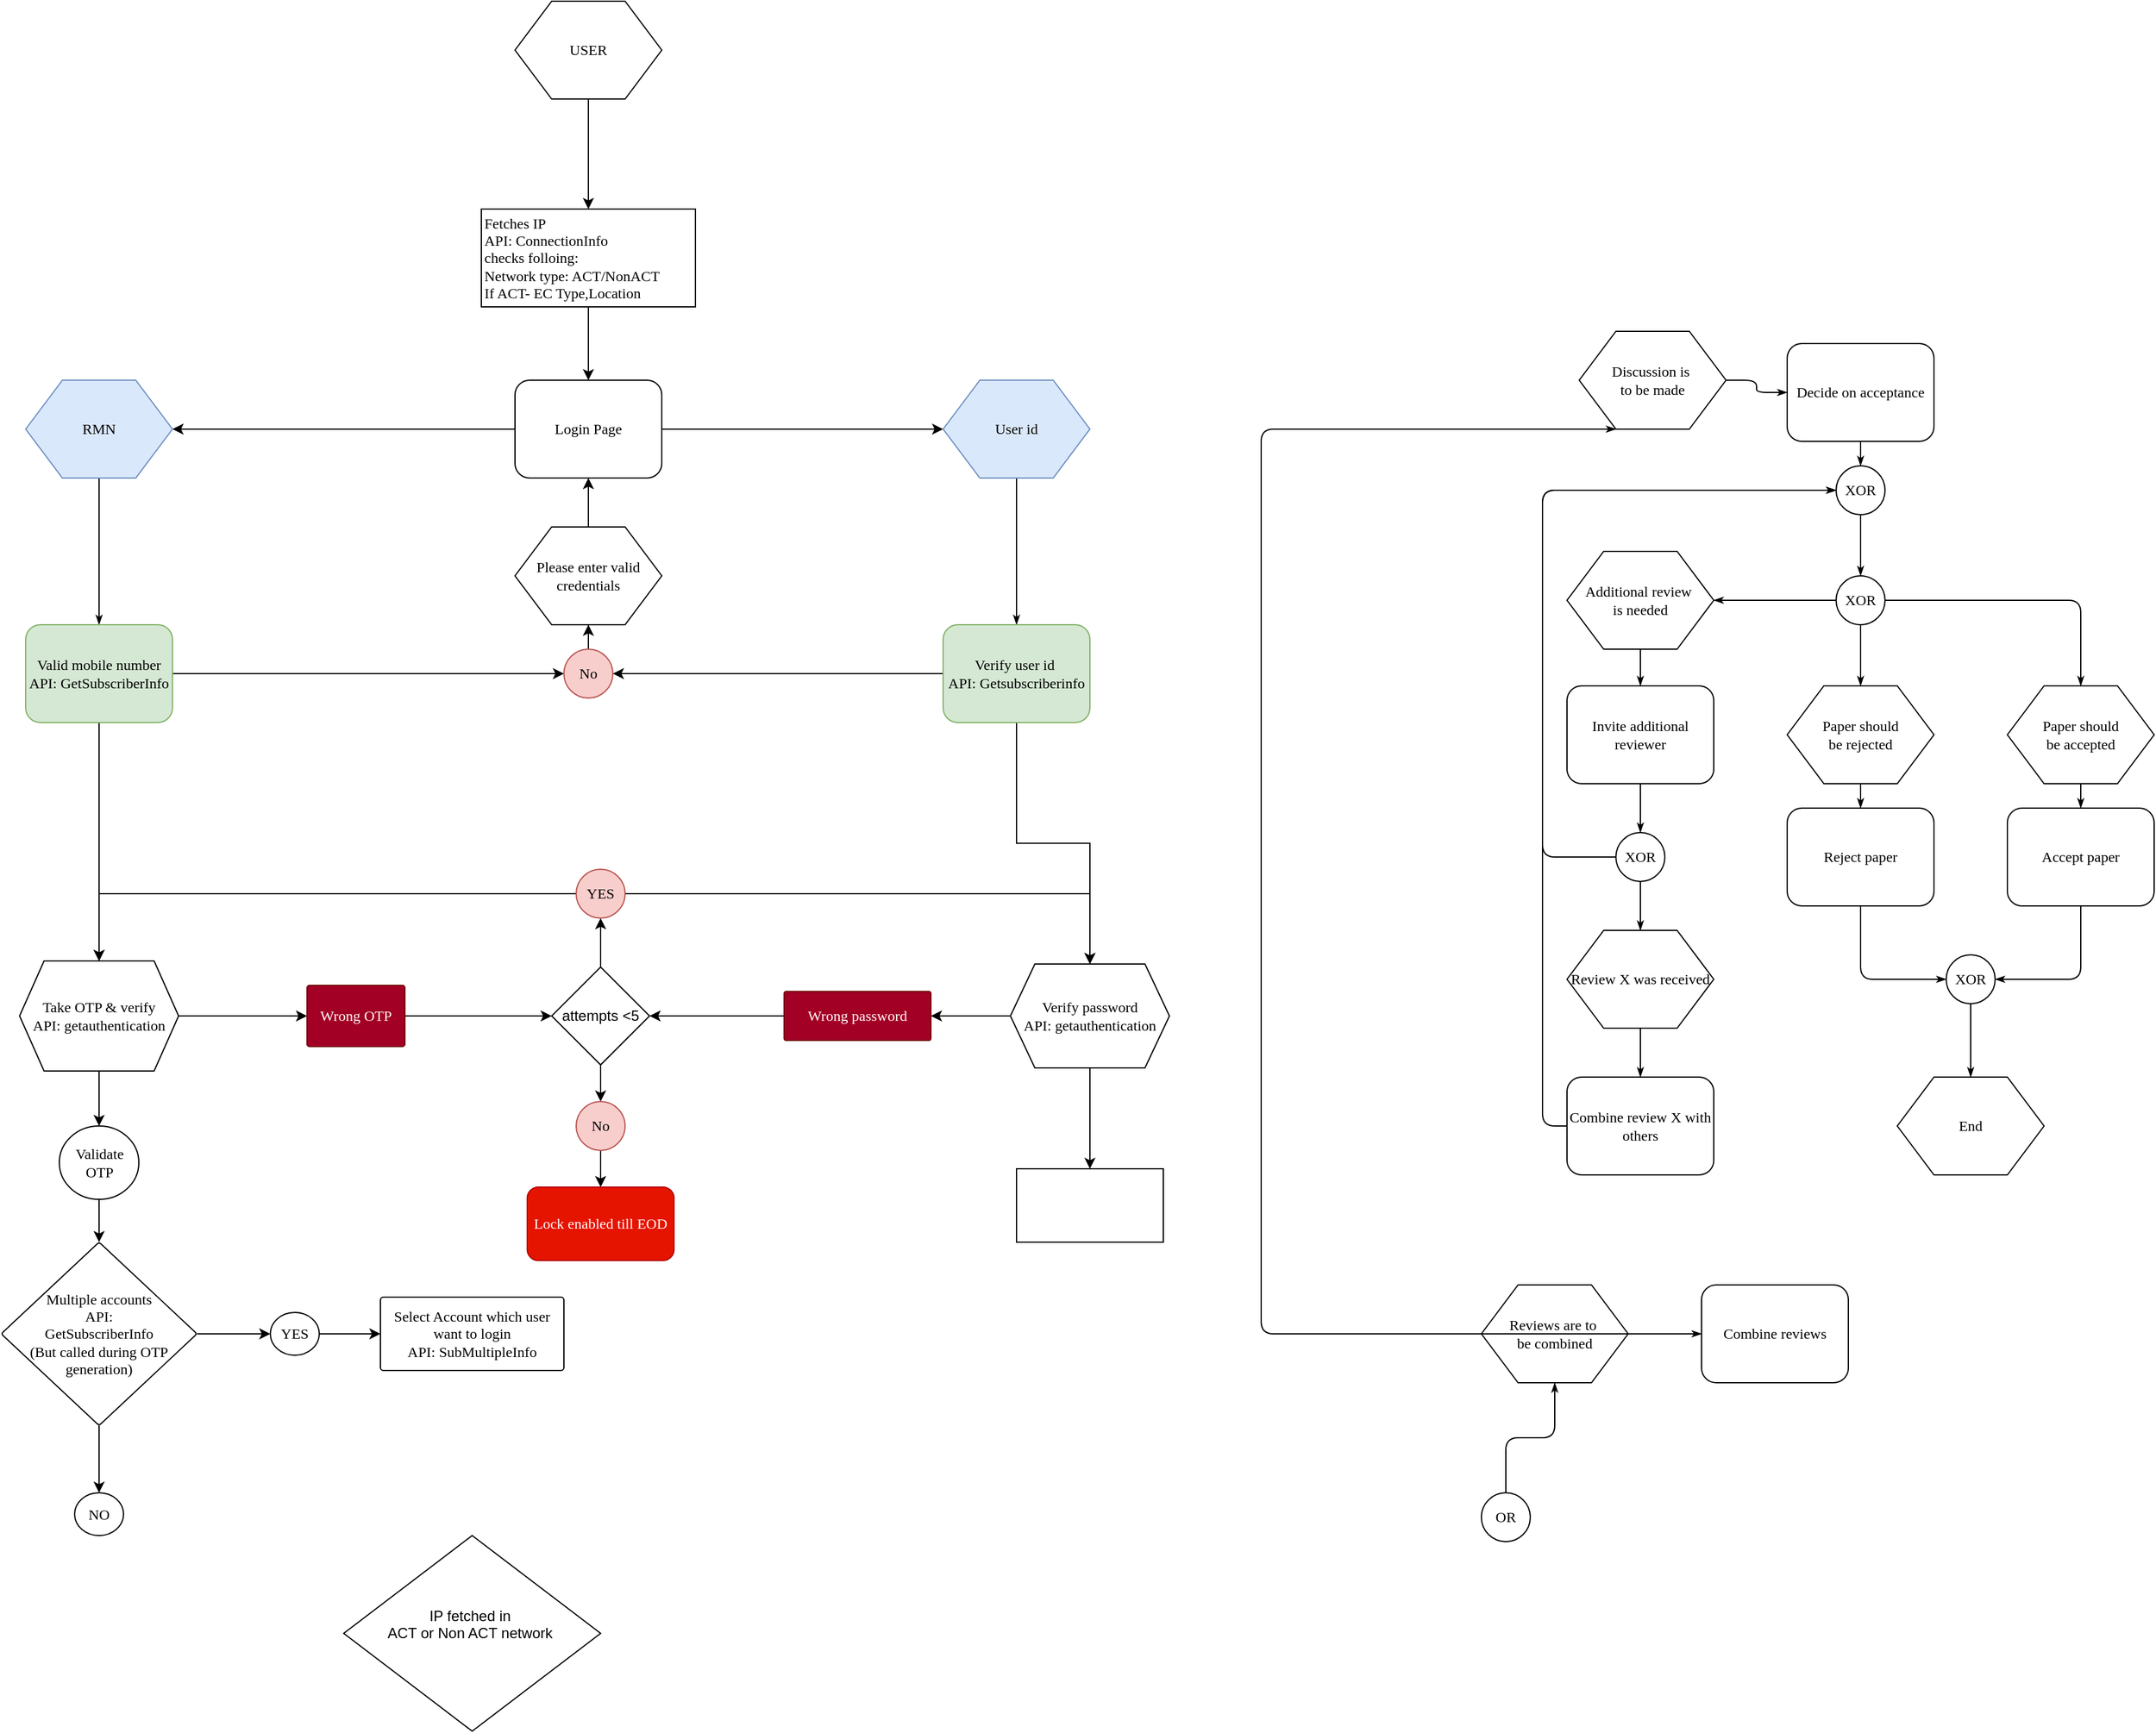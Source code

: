 <mxfile version="24.6.4" type="github">
  <diagram name="Page-1" id="8ce9d11a-91a2-4d17-14d8-a56ed91bf033">
    <mxGraphModel dx="1980" dy="1350" grid="1" gridSize="10" guides="1" tooltips="1" connect="1" arrows="1" fold="1" page="1" pageScale="1" pageWidth="1100" pageHeight="850" background="none" math="0" shadow="0">
      <root>
        <mxCell id="0" />
        <mxCell id="1" parent="0" />
        <mxCell id="Sn8Yhas9u_WasGgBsoDQ-31" value="" style="edgeStyle=orthogonalEdgeStyle;rounded=0;orthogonalLoop=1;jettySize=auto;html=1;" parent="1" source="17ea667e15c223fc-1" target="Sn8Yhas9u_WasGgBsoDQ-30" edge="1">
          <mxGeometry relative="1" as="geometry" />
        </mxCell>
        <mxCell id="17ea667e15c223fc-1" value="USER" style="shape=hexagon;perimeter=hexagonPerimeter;whiteSpace=wrap;html=1;rounded=0;shadow=0;labelBackgroundColor=none;strokeWidth=1;fontFamily=Verdana;fontSize=12;align=center;" parent="1" vertex="1">
          <mxGeometry x="180" y="-250" width="120" height="80" as="geometry" />
        </mxCell>
        <mxCell id="TGvC0FLWGlHYk3iBVuQh-11" value="" style="edgeStyle=orthogonalEdgeStyle;rounded=0;orthogonalLoop=1;jettySize=auto;html=1;" parent="1" source="17ea667e15c223fc-2" target="17ea667e15c223fc-4" edge="1">
          <mxGeometry relative="1" as="geometry" />
        </mxCell>
        <mxCell id="TGvC0FLWGlHYk3iBVuQh-15" value="" style="edgeStyle=orthogonalEdgeStyle;rounded=0;orthogonalLoop=1;jettySize=auto;html=1;" parent="1" source="17ea667e15c223fc-2" target="17ea667e15c223fc-5" edge="1">
          <mxGeometry relative="1" as="geometry" />
        </mxCell>
        <mxCell id="17ea667e15c223fc-2" value="Login Page" style="rounded=1;whiteSpace=wrap;html=1;shadow=0;labelBackgroundColor=none;strokeWidth=1;fontFamily=Verdana;fontSize=12;align=center;" parent="1" vertex="1">
          <mxGeometry x="180" y="60" width="120" height="80" as="geometry" />
        </mxCell>
        <mxCell id="17ea667e15c223fc-39" style="edgeStyle=orthogonalEdgeStyle;rounded=1;html=1;labelBackgroundColor=none;startArrow=none;startFill=0;startSize=5;endArrow=classicThin;endFill=1;endSize=5;jettySize=auto;orthogonalLoop=1;strokeWidth=1;fontFamily=Verdana;fontSize=8" parent="1" source="17ea667e15c223fc-4" target="17ea667e15c223fc-7" edge="1">
          <mxGeometry relative="1" as="geometry" />
        </mxCell>
        <mxCell id="17ea667e15c223fc-4" value="RMN" style="shape=hexagon;perimeter=hexagonPerimeter;whiteSpace=wrap;html=1;rounded=0;shadow=0;labelBackgroundColor=none;strokeWidth=1;fontFamily=Verdana;fontSize=12;align=center;fillColor=#dae8fc;strokeColor=#6c8ebf;" parent="1" vertex="1">
          <mxGeometry x="-220" y="60" width="120" height="80" as="geometry" />
        </mxCell>
        <mxCell id="17ea667e15c223fc-36" style="edgeStyle=orthogonalEdgeStyle;rounded=1;html=1;labelBackgroundColor=none;startArrow=none;startFill=0;startSize=5;endArrow=classicThin;endFill=1;endSize=5;jettySize=auto;orthogonalLoop=1;strokeWidth=1;fontFamily=Verdana;fontSize=8" parent="1" source="17ea667e15c223fc-5" target="17ea667e15c223fc-8" edge="1">
          <mxGeometry relative="1" as="geometry" />
        </mxCell>
        <mxCell id="17ea667e15c223fc-5" value="User id" style="shape=hexagon;perimeter=hexagonPerimeter;whiteSpace=wrap;html=1;rounded=0;shadow=0;labelBackgroundColor=none;strokeWidth=1;fontFamily=Verdana;fontSize=12;align=center;fillColor=#dae8fc;strokeColor=#6c8ebf;" parent="1" vertex="1">
          <mxGeometry x="530" y="60" width="120" height="80" as="geometry" />
        </mxCell>
        <mxCell id="TGvC0FLWGlHYk3iBVuQh-6" value="" style="edgeStyle=orthogonalEdgeStyle;rounded=0;orthogonalLoop=1;jettySize=auto;html=1;" parent="1" source="17ea667e15c223fc-7" target="TGvC0FLWGlHYk3iBVuQh-5" edge="1">
          <mxGeometry relative="1" as="geometry" />
        </mxCell>
        <mxCell id="Sn8Yhas9u_WasGgBsoDQ-37" value="" style="edgeStyle=orthogonalEdgeStyle;rounded=0;orthogonalLoop=1;jettySize=auto;html=1;" parent="1" source="17ea667e15c223fc-7" target="Sn8Yhas9u_WasGgBsoDQ-36" edge="1">
          <mxGeometry relative="1" as="geometry" />
        </mxCell>
        <mxCell id="17ea667e15c223fc-7" value="Valid mobile number&lt;div&gt;API: GetSubscriberInfo&lt;/div&gt;" style="rounded=1;whiteSpace=wrap;html=1;shadow=0;labelBackgroundColor=none;strokeWidth=1;fontFamily=Verdana;fontSize=12;align=center;fillColor=#d5e8d4;strokeColor=#82b366;" parent="1" vertex="1">
          <mxGeometry x="-220" y="260" width="120" height="80" as="geometry" />
        </mxCell>
        <mxCell id="TGvC0FLWGlHYk3iBVuQh-7" value="" style="edgeStyle=orthogonalEdgeStyle;rounded=0;orthogonalLoop=1;jettySize=auto;html=1;" parent="1" source="17ea667e15c223fc-8" target="TGvC0FLWGlHYk3iBVuQh-5" edge="1">
          <mxGeometry relative="1" as="geometry" />
        </mxCell>
        <mxCell id="Sn8Yhas9u_WasGgBsoDQ-40" value="" style="edgeStyle=orthogonalEdgeStyle;rounded=0;orthogonalLoop=1;jettySize=auto;html=1;" parent="1" source="17ea667e15c223fc-8" target="Sn8Yhas9u_WasGgBsoDQ-39" edge="1">
          <mxGeometry relative="1" as="geometry" />
        </mxCell>
        <mxCell id="17ea667e15c223fc-8" value="Verify user id&amp;nbsp;&lt;div&gt;API: Getsubscriberinfo&lt;/div&gt;" style="rounded=1;whiteSpace=wrap;html=1;shadow=0;labelBackgroundColor=none;strokeWidth=1;fontFamily=Verdana;fontSize=12;align=center;fillColor=#d5e8d4;strokeColor=#82b366;" parent="1" vertex="1">
          <mxGeometry x="530" y="260" width="120" height="80" as="geometry" />
        </mxCell>
        <mxCell id="17ea667e15c223fc-40" style="edgeStyle=orthogonalEdgeStyle;rounded=1;html=1;labelBackgroundColor=none;startArrow=none;startFill=0;startSize=5;endArrow=classicThin;endFill=1;endSize=5;jettySize=auto;orthogonalLoop=1;strokeWidth=1;fontFamily=Verdana;fontSize=8" parent="1" source="17ea667e15c223fc-10" target="17ea667e15c223fc-11" edge="1">
          <mxGeometry relative="1" as="geometry" />
        </mxCell>
        <mxCell id="17ea667e15c223fc-10" value="OR" style="ellipse;whiteSpace=wrap;html=1;rounded=1;shadow=0;labelBackgroundColor=none;strokeWidth=1;fontFamily=Verdana;fontSize=12;align=center;" parent="1" vertex="1">
          <mxGeometry x="970" y="970" width="40" height="40" as="geometry" />
        </mxCell>
        <mxCell id="17ea667e15c223fc-41" style="edgeStyle=orthogonalEdgeStyle;rounded=1;html=1;labelBackgroundColor=none;startArrow=none;startFill=0;startSize=5;endArrow=classicThin;endFill=1;endSize=5;jettySize=auto;orthogonalLoop=1;strokeWidth=1;fontFamily=Verdana;fontSize=8" parent="1" source="17ea667e15c223fc-11" target="17ea667e15c223fc-12" edge="1">
          <mxGeometry relative="1" as="geometry" />
        </mxCell>
        <mxCell id="17ea667e15c223fc-11" value="Reviews are to&amp;nbsp;&lt;div&gt;be combined&lt;/div&gt;" style="shape=hexagon;perimeter=hexagonPerimeter;whiteSpace=wrap;html=1;rounded=0;shadow=0;labelBackgroundColor=none;strokeWidth=1;fontFamily=Verdana;fontSize=12;align=center;" parent="1" vertex="1">
          <mxGeometry x="970" y="800" width="120" height="80" as="geometry" />
        </mxCell>
        <mxCell id="17ea667e15c223fc-42" style="edgeStyle=orthogonalEdgeStyle;rounded=1;html=1;labelBackgroundColor=none;startArrow=none;startFill=0;startSize=5;endArrow=classicThin;endFill=1;endSize=5;jettySize=auto;orthogonalLoop=1;strokeWidth=1;fontFamily=Verdana;fontSize=8" parent="1" source="17ea667e15c223fc-12" target="17ea667e15c223fc-13" edge="1">
          <mxGeometry relative="1" as="geometry">
            <Array as="points">
              <mxPoint x="790" y="100" />
            </Array>
          </mxGeometry>
        </mxCell>
        <mxCell id="17ea667e15c223fc-12" value="Combine reviews" style="rounded=1;whiteSpace=wrap;html=1;shadow=0;labelBackgroundColor=none;strokeWidth=1;fontFamily=Verdana;fontSize=12;align=center;" parent="1" vertex="1">
          <mxGeometry x="1150" y="800" width="120" height="80" as="geometry" />
        </mxCell>
        <mxCell id="17ea667e15c223fc-43" style="edgeStyle=orthogonalEdgeStyle;rounded=1;html=1;labelBackgroundColor=none;startArrow=none;startFill=0;startSize=5;endArrow=classicThin;endFill=1;endSize=5;jettySize=auto;orthogonalLoop=1;strokeWidth=1;fontFamily=Verdana;fontSize=8" parent="1" source="17ea667e15c223fc-13" target="17ea667e15c223fc-14" edge="1">
          <mxGeometry relative="1" as="geometry" />
        </mxCell>
        <mxCell id="17ea667e15c223fc-13" value="Discussion is&amp;nbsp;&lt;div&gt;to be made&lt;/div&gt;" style="shape=hexagon;perimeter=hexagonPerimeter;whiteSpace=wrap;html=1;rounded=0;shadow=0;labelBackgroundColor=none;strokeWidth=1;fontFamily=Verdana;fontSize=12;align=center;" parent="1" vertex="1">
          <mxGeometry x="1050" y="20" width="120" height="80" as="geometry" />
        </mxCell>
        <mxCell id="17ea667e15c223fc-44" style="edgeStyle=orthogonalEdgeStyle;rounded=1;html=1;labelBackgroundColor=none;startArrow=none;startFill=0;startSize=5;endArrow=classicThin;endFill=1;endSize=5;jettySize=auto;orthogonalLoop=1;strokeWidth=1;fontFamily=Verdana;fontSize=8" parent="1" source="17ea667e15c223fc-14" target="17ea667e15c223fc-15" edge="1">
          <mxGeometry relative="1" as="geometry" />
        </mxCell>
        <mxCell id="17ea667e15c223fc-14" value="Decide on acceptance" style="rounded=1;whiteSpace=wrap;html=1;shadow=0;labelBackgroundColor=none;strokeWidth=1;fontFamily=Verdana;fontSize=12;align=center;" parent="1" vertex="1">
          <mxGeometry x="1220" y="30" width="120" height="80" as="geometry" />
        </mxCell>
        <mxCell id="17ea667e15c223fc-45" style="edgeStyle=orthogonalEdgeStyle;rounded=1;html=1;labelBackgroundColor=none;startArrow=none;startFill=0;startSize=5;endArrow=classicThin;endFill=1;endSize=5;jettySize=auto;orthogonalLoop=1;strokeColor=#000000;strokeWidth=1;fontFamily=Verdana;fontSize=8;fontColor=#000000;" parent="1" source="17ea667e15c223fc-15" target="17ea667e15c223fc-17" edge="1">
          <mxGeometry relative="1" as="geometry" />
        </mxCell>
        <mxCell id="17ea667e15c223fc-15" value="XOR" style="ellipse;whiteSpace=wrap;html=1;rounded=1;shadow=0;labelBackgroundColor=none;strokeWidth=1;fontFamily=Verdana;fontSize=12;align=center;" parent="1" vertex="1">
          <mxGeometry x="1260" y="130" width="40" height="40" as="geometry" />
        </mxCell>
        <mxCell id="17ea667e15c223fc-54" style="edgeStyle=orthogonalEdgeStyle;rounded=1;html=1;labelBackgroundColor=none;startArrow=none;startFill=0;startSize=5;endArrow=classicThin;endFill=1;endSize=5;jettySize=auto;orthogonalLoop=1;strokeWidth=1;fontFamily=Verdana;fontSize=8" parent="1" source="17ea667e15c223fc-16" target="17ea667e15c223fc-18" edge="1">
          <mxGeometry relative="1" as="geometry" />
        </mxCell>
        <mxCell id="17ea667e15c223fc-16" value="Additional review&amp;nbsp;&lt;div&gt;is needed&lt;/div&gt;" style="shape=hexagon;perimeter=hexagonPerimeter;whiteSpace=wrap;html=1;rounded=0;shadow=0;labelBackgroundColor=none;strokeWidth=1;fontFamily=Verdana;fontSize=12;align=center;" parent="1" vertex="1">
          <mxGeometry x="1040" y="200" width="120" height="80" as="geometry" />
        </mxCell>
        <mxCell id="17ea667e15c223fc-46" style="edgeStyle=orthogonalEdgeStyle;rounded=1;html=1;labelBackgroundColor=none;startArrow=none;startFill=0;startSize=5;endArrow=classicThin;endFill=1;endSize=5;jettySize=auto;orthogonalLoop=1;strokeColor=#000000;strokeWidth=1;fontFamily=Verdana;fontSize=8;fontColor=#000000;" parent="1" source="17ea667e15c223fc-17" target="17ea667e15c223fc-19" edge="1">
          <mxGeometry relative="1" as="geometry" />
        </mxCell>
        <mxCell id="17ea667e15c223fc-49" style="edgeStyle=orthogonalEdgeStyle;rounded=1;html=1;labelBackgroundColor=none;startArrow=none;startFill=0;startSize=5;endArrow=classicThin;endFill=1;endSize=5;jettySize=auto;orthogonalLoop=1;strokeColor=#000000;strokeWidth=1;fontFamily=Verdana;fontSize=8;fontColor=#000000;" parent="1" source="17ea667e15c223fc-17" target="17ea667e15c223fc-20" edge="1">
          <mxGeometry relative="1" as="geometry" />
        </mxCell>
        <mxCell id="17ea667e15c223fc-53" style="edgeStyle=orthogonalEdgeStyle;rounded=1;html=1;labelBackgroundColor=none;startArrow=none;startFill=0;startSize=5;endArrow=classicThin;endFill=1;endSize=5;jettySize=auto;orthogonalLoop=1;strokeColor=#000000;strokeWidth=1;fontFamily=Verdana;fontSize=8;fontColor=#000000;" parent="1" source="17ea667e15c223fc-17" target="17ea667e15c223fc-16" edge="1">
          <mxGeometry relative="1" as="geometry" />
        </mxCell>
        <mxCell id="17ea667e15c223fc-17" value="XOR" style="ellipse;whiteSpace=wrap;html=1;rounded=1;shadow=0;labelBackgroundColor=none;strokeWidth=1;fontFamily=Verdana;fontSize=12;align=center;" parent="1" vertex="1">
          <mxGeometry x="1260" y="220" width="40" height="40" as="geometry" />
        </mxCell>
        <mxCell id="17ea667e15c223fc-55" style="edgeStyle=orthogonalEdgeStyle;rounded=1;html=1;labelBackgroundColor=none;startArrow=none;startFill=0;startSize=5;endArrow=classicThin;endFill=1;endSize=5;jettySize=auto;orthogonalLoop=1;strokeWidth=1;fontFamily=Verdana;fontSize=8" parent="1" source="17ea667e15c223fc-18" target="17ea667e15c223fc-21" edge="1">
          <mxGeometry relative="1" as="geometry" />
        </mxCell>
        <mxCell id="17ea667e15c223fc-18" value="Invite additional reviewer" style="rounded=1;whiteSpace=wrap;html=1;shadow=0;labelBackgroundColor=none;strokeWidth=1;fontFamily=Verdana;fontSize=12;align=center;" parent="1" vertex="1">
          <mxGeometry x="1040" y="310" width="120" height="80" as="geometry" />
        </mxCell>
        <mxCell id="17ea667e15c223fc-47" style="edgeStyle=orthogonalEdgeStyle;rounded=1;html=1;labelBackgroundColor=none;startArrow=none;startFill=0;startSize=5;endArrow=classicThin;endFill=1;endSize=5;jettySize=auto;orthogonalLoop=1;strokeWidth=1;fontFamily=Verdana;fontSize=8" parent="1" source="17ea667e15c223fc-19" target="17ea667e15c223fc-22" edge="1">
          <mxGeometry relative="1" as="geometry" />
        </mxCell>
        <mxCell id="17ea667e15c223fc-19" value="Paper should&lt;div&gt;be rejected&lt;/div&gt;" style="shape=hexagon;perimeter=hexagonPerimeter;whiteSpace=wrap;html=1;rounded=0;shadow=0;labelBackgroundColor=none;strokeWidth=1;fontFamily=Verdana;fontSize=12;align=center;" parent="1" vertex="1">
          <mxGeometry x="1220" y="310" width="120" height="80" as="geometry" />
        </mxCell>
        <mxCell id="17ea667e15c223fc-50" style="edgeStyle=orthogonalEdgeStyle;rounded=1;html=1;labelBackgroundColor=none;startArrow=none;startFill=0;startSize=5;endArrow=classicThin;endFill=1;endSize=5;jettySize=auto;orthogonalLoop=1;strokeWidth=1;fontFamily=Verdana;fontSize=8" parent="1" source="17ea667e15c223fc-20" target="17ea667e15c223fc-23" edge="1">
          <mxGeometry relative="1" as="geometry" />
        </mxCell>
        <mxCell id="17ea667e15c223fc-20" value="Paper should&lt;div&gt;be accepted&lt;/div&gt;" style="shape=hexagon;perimeter=hexagonPerimeter;whiteSpace=wrap;html=1;rounded=0;shadow=0;labelBackgroundColor=none;strokeWidth=1;fontFamily=Verdana;fontSize=12;align=center;" parent="1" vertex="1">
          <mxGeometry x="1400" y="310" width="120" height="80" as="geometry" />
        </mxCell>
        <mxCell id="17ea667e15c223fc-56" style="edgeStyle=orthogonalEdgeStyle;rounded=1;html=1;labelBackgroundColor=none;startArrow=none;startFill=0;startSize=5;endArrow=classicThin;endFill=1;endSize=5;jettySize=auto;orthogonalLoop=1;strokeWidth=1;fontFamily=Verdana;fontSize=8" parent="1" source="17ea667e15c223fc-21" target="17ea667e15c223fc-24" edge="1">
          <mxGeometry relative="1" as="geometry" />
        </mxCell>
        <mxCell id="17ea667e15c223fc-58" style="edgeStyle=orthogonalEdgeStyle;rounded=1;html=1;labelBackgroundColor=none;startArrow=none;startFill=0;startSize=5;endArrow=classicThin;endFill=1;endSize=5;jettySize=auto;orthogonalLoop=1;strokeWidth=1;fontFamily=Verdana;fontSize=8" parent="1" source="17ea667e15c223fc-21" target="17ea667e15c223fc-15" edge="1">
          <mxGeometry relative="1" as="geometry">
            <Array as="points">
              <mxPoint x="1020" y="450" />
              <mxPoint x="1020" y="150" />
            </Array>
          </mxGeometry>
        </mxCell>
        <mxCell id="17ea667e15c223fc-21" value="XOR" style="ellipse;whiteSpace=wrap;html=1;rounded=1;shadow=0;labelBackgroundColor=none;strokeWidth=1;fontFamily=Verdana;fontSize=12;align=center;" parent="1" vertex="1">
          <mxGeometry x="1080" y="430" width="40" height="40" as="geometry" />
        </mxCell>
        <mxCell id="17ea667e15c223fc-48" style="edgeStyle=orthogonalEdgeStyle;rounded=1;html=1;labelBackgroundColor=none;startArrow=none;startFill=0;startSize=5;endArrow=classicThin;endFill=1;endSize=5;jettySize=auto;orthogonalLoop=1;strokeWidth=1;fontFamily=Verdana;fontSize=8" parent="1" source="17ea667e15c223fc-22" target="17ea667e15c223fc-25" edge="1">
          <mxGeometry relative="1" as="geometry">
            <Array as="points">
              <mxPoint x="1280" y="550" />
            </Array>
          </mxGeometry>
        </mxCell>
        <mxCell id="17ea667e15c223fc-22" value="Reject paper" style="rounded=1;whiteSpace=wrap;html=1;shadow=0;labelBackgroundColor=none;strokeWidth=1;fontFamily=Verdana;fontSize=12;align=center;" parent="1" vertex="1">
          <mxGeometry x="1220" y="410" width="120" height="80" as="geometry" />
        </mxCell>
        <mxCell id="17ea667e15c223fc-51" style="edgeStyle=orthogonalEdgeStyle;rounded=1;html=1;labelBackgroundColor=none;startArrow=none;startFill=0;startSize=5;endArrow=classicThin;endFill=1;endSize=5;jettySize=auto;orthogonalLoop=1;strokeWidth=1;fontFamily=Verdana;fontSize=8" parent="1" source="17ea667e15c223fc-23" target="17ea667e15c223fc-25" edge="1">
          <mxGeometry relative="1" as="geometry">
            <Array as="points">
              <mxPoint x="1460" y="550" />
            </Array>
          </mxGeometry>
        </mxCell>
        <mxCell id="17ea667e15c223fc-23" value="Accept paper" style="rounded=1;whiteSpace=wrap;html=1;shadow=0;labelBackgroundColor=none;strokeWidth=1;fontFamily=Verdana;fontSize=12;align=center;" parent="1" vertex="1">
          <mxGeometry x="1400" y="410" width="120" height="80" as="geometry" />
        </mxCell>
        <mxCell id="17ea667e15c223fc-57" style="edgeStyle=orthogonalEdgeStyle;rounded=1;html=1;labelBackgroundColor=none;startArrow=none;startFill=0;startSize=5;endArrow=classicThin;endFill=1;endSize=5;jettySize=auto;orthogonalLoop=1;strokeWidth=1;fontFamily=Verdana;fontSize=8" parent="1" source="17ea667e15c223fc-24" target="17ea667e15c223fc-27" edge="1">
          <mxGeometry relative="1" as="geometry" />
        </mxCell>
        <mxCell id="17ea667e15c223fc-24" value="Review X was received" style="shape=hexagon;perimeter=hexagonPerimeter;whiteSpace=wrap;html=1;rounded=0;shadow=0;labelBackgroundColor=none;strokeWidth=1;fontFamily=Verdana;fontSize=12;align=center;" parent="1" vertex="1">
          <mxGeometry x="1040" y="510" width="120" height="80" as="geometry" />
        </mxCell>
        <mxCell id="17ea667e15c223fc-52" style="edgeStyle=orthogonalEdgeStyle;rounded=1;html=1;labelBackgroundColor=none;startArrow=none;startFill=0;startSize=5;endArrow=classicThin;endFill=1;endSize=5;jettySize=auto;orthogonalLoop=1;strokeWidth=1;fontFamily=Verdana;fontSize=8" parent="1" source="17ea667e15c223fc-25" target="17ea667e15c223fc-26" edge="1">
          <mxGeometry relative="1" as="geometry" />
        </mxCell>
        <mxCell id="17ea667e15c223fc-25" value="XOR" style="ellipse;whiteSpace=wrap;html=1;rounded=1;shadow=0;labelBackgroundColor=none;strokeWidth=1;fontFamily=Verdana;fontSize=12;align=center;" parent="1" vertex="1">
          <mxGeometry x="1350" y="530" width="40" height="40" as="geometry" />
        </mxCell>
        <mxCell id="17ea667e15c223fc-26" value="End" style="shape=hexagon;perimeter=hexagonPerimeter;whiteSpace=wrap;html=1;rounded=0;shadow=0;labelBackgroundColor=none;strokeWidth=1;fontFamily=Verdana;fontSize=12;align=center;" parent="1" vertex="1">
          <mxGeometry x="1310" y="630" width="120" height="80" as="geometry" />
        </mxCell>
        <mxCell id="17ea667e15c223fc-59" style="edgeStyle=orthogonalEdgeStyle;rounded=1;html=1;labelBackgroundColor=none;startArrow=none;startFill=0;startSize=5;endArrow=classicThin;endFill=1;endSize=5;jettySize=auto;orthogonalLoop=1;sstrokeWidth=1;fontFamily=Verdana;fontSize=8" parent="1" source="17ea667e15c223fc-27" target="17ea667e15c223fc-15" edge="1">
          <mxGeometry relative="1" as="geometry">
            <Array as="points">
              <mxPoint x="1020" y="670" />
              <mxPoint x="1020" y="150" />
            </Array>
          </mxGeometry>
        </mxCell>
        <mxCell id="17ea667e15c223fc-27" value="Combine review X with others" style="rounded=1;whiteSpace=wrap;html=1;shadow=0;labelBackgroundColor=none;strokeWidth=1;fontFamily=Verdana;fontSize=12;align=center;" parent="1" vertex="1">
          <mxGeometry x="1040" y="630" width="120" height="80" as="geometry" />
        </mxCell>
        <mxCell id="Sn8Yhas9u_WasGgBsoDQ-4" value="" style="edgeStyle=orthogonalEdgeStyle;rounded=0;orthogonalLoop=1;jettySize=auto;html=1;" parent="1" source="TGvC0FLWGlHYk3iBVuQh-1" target="Sn8Yhas9u_WasGgBsoDQ-3" edge="1">
          <mxGeometry relative="1" as="geometry" />
        </mxCell>
        <mxCell id="TGvC0FLWGlHYk3iBVuQh-1" value="Wrong OTP" style="rounded=1;whiteSpace=wrap;html=1;shadow=0;labelBackgroundColor=none;strokeWidth=1;fontFamily=Verdana;fontSize=12;align=center;arcSize=4;fillColor=#a20025;fontColor=#ffffff;strokeColor=#6F0000;" parent="1" vertex="1">
          <mxGeometry x="10" y="555" width="80" height="50" as="geometry" />
        </mxCell>
        <mxCell id="TGvC0FLWGlHYk3iBVuQh-9" value="" style="edgeStyle=orthogonalEdgeStyle;rounded=0;orthogonalLoop=1;jettySize=auto;html=1;" parent="1" source="TGvC0FLWGlHYk3iBVuQh-5" target="TGvC0FLWGlHYk3iBVuQh-8" edge="1">
          <mxGeometry relative="1" as="geometry" />
        </mxCell>
        <mxCell id="TGvC0FLWGlHYk3iBVuQh-5" value="No" style="ellipse;whiteSpace=wrap;html=1;rounded=1;shadow=0;labelBackgroundColor=none;strokeWidth=1;fontFamily=Verdana;fontSize=12;align=center;fillColor=#f8cecc;strokeColor=#b85450;" parent="1" vertex="1">
          <mxGeometry x="220" y="280" width="40" height="40" as="geometry" />
        </mxCell>
        <mxCell id="TGvC0FLWGlHYk3iBVuQh-14" value="" style="edgeStyle=orthogonalEdgeStyle;rounded=0;orthogonalLoop=1;jettySize=auto;html=1;" parent="1" source="TGvC0FLWGlHYk3iBVuQh-8" target="17ea667e15c223fc-2" edge="1">
          <mxGeometry relative="1" as="geometry" />
        </mxCell>
        <mxCell id="TGvC0FLWGlHYk3iBVuQh-8" value="Please enter valid credentials" style="shape=hexagon;perimeter=hexagonPerimeter;whiteSpace=wrap;html=1;rounded=0;shadow=0;labelBackgroundColor=none;strokeWidth=1;fontFamily=Verdana;fontSize=12;align=center;" parent="1" vertex="1">
          <mxGeometry x="180" y="180" width="120" height="80" as="geometry" />
        </mxCell>
        <mxCell id="Sn8Yhas9u_WasGgBsoDQ-8" value="" style="edgeStyle=orthogonalEdgeStyle;rounded=0;orthogonalLoop=1;jettySize=auto;html=1;" parent="1" source="Sn8Yhas9u_WasGgBsoDQ-3" target="Sn8Yhas9u_WasGgBsoDQ-7" edge="1">
          <mxGeometry relative="1" as="geometry" />
        </mxCell>
        <mxCell id="Sn8Yhas9u_WasGgBsoDQ-9" value="" style="edgeStyle=orthogonalEdgeStyle;rounded=0;orthogonalLoop=1;jettySize=auto;html=1;" parent="1" source="Sn8Yhas9u_WasGgBsoDQ-3" target="Sn8Yhas9u_WasGgBsoDQ-6" edge="1">
          <mxGeometry relative="1" as="geometry" />
        </mxCell>
        <mxCell id="Sn8Yhas9u_WasGgBsoDQ-3" value="attempts &amp;lt;5" style="rhombus;whiteSpace=wrap;html=1;" parent="1" vertex="1">
          <mxGeometry x="210" y="540" width="80" height="80" as="geometry" />
        </mxCell>
        <mxCell id="Sn8Yhas9u_WasGgBsoDQ-13" value="" style="edgeStyle=orthogonalEdgeStyle;rounded=0;orthogonalLoop=1;jettySize=auto;html=1;" parent="1" source="Sn8Yhas9u_WasGgBsoDQ-6" target="Sn8Yhas9u_WasGgBsoDQ-12" edge="1">
          <mxGeometry relative="1" as="geometry" />
        </mxCell>
        <mxCell id="Sn8Yhas9u_WasGgBsoDQ-6" value="No" style="ellipse;whiteSpace=wrap;html=1;rounded=1;shadow=0;labelBackgroundColor=none;strokeWidth=1;fontFamily=Verdana;fontSize=12;align=center;fillColor=#f8cecc;strokeColor=#b85450;" parent="1" vertex="1">
          <mxGeometry x="230" y="650" width="40" height="40" as="geometry" />
        </mxCell>
        <mxCell id="Sn8Yhas9u_WasGgBsoDQ-44" style="edgeStyle=orthogonalEdgeStyle;rounded=0;orthogonalLoop=1;jettySize=auto;html=1;exitX=0;exitY=0.5;exitDx=0;exitDy=0;entryX=0.5;entryY=0;entryDx=0;entryDy=0;" parent="1" source="Sn8Yhas9u_WasGgBsoDQ-7" target="Sn8Yhas9u_WasGgBsoDQ-36" edge="1">
          <mxGeometry relative="1" as="geometry" />
        </mxCell>
        <mxCell id="Sn8Yhas9u_WasGgBsoDQ-45" style="edgeStyle=orthogonalEdgeStyle;rounded=0;orthogonalLoop=1;jettySize=auto;html=1;exitX=1;exitY=0.5;exitDx=0;exitDy=0;entryX=0.5;entryY=0;entryDx=0;entryDy=0;" parent="1" source="Sn8Yhas9u_WasGgBsoDQ-7" target="Sn8Yhas9u_WasGgBsoDQ-39" edge="1">
          <mxGeometry relative="1" as="geometry" />
        </mxCell>
        <mxCell id="Sn8Yhas9u_WasGgBsoDQ-7" value="YES" style="ellipse;whiteSpace=wrap;html=1;rounded=1;shadow=0;labelBackgroundColor=none;strokeWidth=1;fontFamily=Verdana;fontSize=12;align=center;fillColor=#f8cecc;strokeColor=#b85450;" parent="1" vertex="1">
          <mxGeometry x="230" y="460" width="40" height="40" as="geometry" />
        </mxCell>
        <mxCell id="Sn8Yhas9u_WasGgBsoDQ-12" value="Lock enabled till EOD" style="whiteSpace=wrap;html=1;fontFamily=Verdana;rounded=1;shadow=0;labelBackgroundColor=none;strokeWidth=1;fillColor=#e51400;fontColor=#ffffff;strokeColor=#B20000;" parent="1" vertex="1">
          <mxGeometry x="190" y="720" width="120" height="60" as="geometry" />
        </mxCell>
        <mxCell id="Sn8Yhas9u_WasGgBsoDQ-16" value="" style="edgeStyle=orthogonalEdgeStyle;rounded=0;orthogonalLoop=1;jettySize=auto;html=1;" parent="1" source="Sn8Yhas9u_WasGgBsoDQ-14" target="Sn8Yhas9u_WasGgBsoDQ-3" edge="1">
          <mxGeometry relative="1" as="geometry" />
        </mxCell>
        <mxCell id="Sn8Yhas9u_WasGgBsoDQ-14" value="Wrong password" style="rounded=1;whiteSpace=wrap;html=1;shadow=0;labelBackgroundColor=none;strokeWidth=1;fontFamily=Verdana;fontSize=12;align=center;arcSize=4;fillColor=#a20025;fontColor=#ffffff;strokeColor=#6F0000;" parent="1" vertex="1">
          <mxGeometry x="400" y="560" width="120" height="40" as="geometry" />
        </mxCell>
        <mxCell id="Sn8Yhas9u_WasGgBsoDQ-47" value="" style="edgeStyle=orthogonalEdgeStyle;rounded=0;orthogonalLoop=1;jettySize=auto;html=1;" parent="1" source="Sn8Yhas9u_WasGgBsoDQ-20" target="Sn8Yhas9u_WasGgBsoDQ-22" edge="1">
          <mxGeometry relative="1" as="geometry" />
        </mxCell>
        <mxCell id="wzan6CTwJzbSlhaiHPsq-3" value="" style="edgeStyle=orthogonalEdgeStyle;rounded=0;orthogonalLoop=1;jettySize=auto;html=1;" edge="1" parent="1" source="Sn8Yhas9u_WasGgBsoDQ-20" target="wzan6CTwJzbSlhaiHPsq-2">
          <mxGeometry relative="1" as="geometry" />
        </mxCell>
        <mxCell id="Sn8Yhas9u_WasGgBsoDQ-20" value="Multiple accounts&lt;div&gt;API:&lt;/div&gt;&lt;div&gt;GetSubscriberInfo&lt;/div&gt;&lt;div&gt;(But called during OTP generation)&lt;/div&gt;" style="rhombus;whiteSpace=wrap;html=1;fontFamily=Verdana;rounded=1;shadow=0;labelBackgroundColor=none;strokeWidth=1;arcSize=4;" parent="1" vertex="1">
          <mxGeometry x="-240" y="765" width="160" height="150" as="geometry" />
        </mxCell>
        <mxCell id="Sn8Yhas9u_WasGgBsoDQ-25" value="" style="edgeStyle=orthogonalEdgeStyle;rounded=0;orthogonalLoop=1;jettySize=auto;html=1;" parent="1" source="Sn8Yhas9u_WasGgBsoDQ-22" target="Sn8Yhas9u_WasGgBsoDQ-24" edge="1">
          <mxGeometry relative="1" as="geometry" />
        </mxCell>
        <mxCell id="Sn8Yhas9u_WasGgBsoDQ-22" value="YES" style="ellipse;whiteSpace=wrap;html=1;fontFamily=Verdana;rounded=1;shadow=0;labelBackgroundColor=none;strokeWidth=1;arcSize=4;" parent="1" vertex="1">
          <mxGeometry x="-20" y="822.5" width="40" height="35" as="geometry" />
        </mxCell>
        <mxCell id="Sn8Yhas9u_WasGgBsoDQ-24" value="Select Account which user want to login&lt;br&gt;API: SubMultipleInfo" style="whiteSpace=wrap;html=1;fontFamily=Verdana;rounded=1;shadow=0;labelBackgroundColor=none;strokeWidth=1;arcSize=4;" parent="1" vertex="1">
          <mxGeometry x="70" y="810" width="150" height="60" as="geometry" />
        </mxCell>
        <mxCell id="Sn8Yhas9u_WasGgBsoDQ-32" style="edgeStyle=orthogonalEdgeStyle;rounded=0;orthogonalLoop=1;jettySize=auto;html=1;exitX=0.5;exitY=1;exitDx=0;exitDy=0;" parent="1" source="Sn8Yhas9u_WasGgBsoDQ-30" target="17ea667e15c223fc-2" edge="1">
          <mxGeometry relative="1" as="geometry" />
        </mxCell>
        <mxCell id="Sn8Yhas9u_WasGgBsoDQ-30" value="&lt;div&gt;Fetches IP&lt;/div&gt;API: ConnectionInfo&amp;nbsp;&lt;div&gt;checks folloing:&lt;/div&gt;&lt;div style=&quot;&quot;&gt;Network type: ACT/NonACT&lt;/div&gt;&lt;div style=&quot;&quot;&gt;If ACT-&amp;nbsp;&lt;span style=&quot;background-color: initial;&quot;&gt;EC Type,&lt;/span&gt;&lt;span style=&quot;background-color: initial;&quot;&gt;Location&lt;/span&gt;&lt;/div&gt;" style="whiteSpace=wrap;html=1;fontFamily=Verdana;rounded=0;shadow=0;labelBackgroundColor=none;strokeWidth=1;align=left;" parent="1" vertex="1">
          <mxGeometry x="152.5" y="-80" width="175" height="80" as="geometry" />
        </mxCell>
        <mxCell id="Sn8Yhas9u_WasGgBsoDQ-38" value="" style="edgeStyle=orthogonalEdgeStyle;rounded=0;orthogonalLoop=1;jettySize=auto;html=1;" parent="1" source="Sn8Yhas9u_WasGgBsoDQ-36" target="TGvC0FLWGlHYk3iBVuQh-1" edge="1">
          <mxGeometry relative="1" as="geometry" />
        </mxCell>
        <mxCell id="Sn8Yhas9u_WasGgBsoDQ-49" value="" style="edgeStyle=orthogonalEdgeStyle;rounded=0;orthogonalLoop=1;jettySize=auto;html=1;" parent="1" source="Sn8Yhas9u_WasGgBsoDQ-36" target="Sn8Yhas9u_WasGgBsoDQ-48" edge="1">
          <mxGeometry relative="1" as="geometry" />
        </mxCell>
        <mxCell id="Sn8Yhas9u_WasGgBsoDQ-36" value="&lt;div style=&quot;&quot;&gt;&lt;span style=&quot;font-family: Verdana; background-color: initial;&quot;&gt;Take OTP &amp;amp; verify&lt;/span&gt;&lt;/div&gt;&lt;div style=&quot;font-family: Verdana;&quot;&gt;API: getauthentication&lt;/div&gt;" style="shape=hexagon;perimeter=hexagonPerimeter2;whiteSpace=wrap;html=1;fixedSize=1;align=center;" parent="1" vertex="1">
          <mxGeometry x="-225" y="535" width="130" height="90" as="geometry" />
        </mxCell>
        <mxCell id="Sn8Yhas9u_WasGgBsoDQ-41" value="" style="edgeStyle=orthogonalEdgeStyle;rounded=0;orthogonalLoop=1;jettySize=auto;html=1;" parent="1" source="Sn8Yhas9u_WasGgBsoDQ-39" target="Sn8Yhas9u_WasGgBsoDQ-14" edge="1">
          <mxGeometry relative="1" as="geometry" />
        </mxCell>
        <mxCell id="Sn8Yhas9u_WasGgBsoDQ-52" value="" style="edgeStyle=orthogonalEdgeStyle;rounded=0;orthogonalLoop=1;jettySize=auto;html=1;" parent="1" source="Sn8Yhas9u_WasGgBsoDQ-39" target="Sn8Yhas9u_WasGgBsoDQ-51" edge="1">
          <mxGeometry relative="1" as="geometry" />
        </mxCell>
        <mxCell id="Sn8Yhas9u_WasGgBsoDQ-39" value="&lt;span style=&quot;font-family: Verdana;&quot;&gt;Verify password&lt;/span&gt;&lt;div style=&quot;font-family: Verdana;&quot;&gt;API: getauthentication&lt;/div&gt;" style="shape=hexagon;perimeter=hexagonPerimeter2;whiteSpace=wrap;html=1;fixedSize=1;" parent="1" vertex="1">
          <mxGeometry x="585" y="537.5" width="130" height="85" as="geometry" />
        </mxCell>
        <mxCell id="Sn8Yhas9u_WasGgBsoDQ-50" value="" style="edgeStyle=orthogonalEdgeStyle;rounded=0;orthogonalLoop=1;jettySize=auto;html=1;" parent="1" source="Sn8Yhas9u_WasGgBsoDQ-48" target="Sn8Yhas9u_WasGgBsoDQ-20" edge="1">
          <mxGeometry relative="1" as="geometry" />
        </mxCell>
        <mxCell id="Sn8Yhas9u_WasGgBsoDQ-48" value="Validate OTP" style="ellipse;whiteSpace=wrap;html=1;fontFamily=Verdana;rounded=1;shadow=0;labelBackgroundColor=none;strokeWidth=1;arcSize=4;" parent="1" vertex="1">
          <mxGeometry x="-192.5" y="670" width="65" height="60" as="geometry" />
        </mxCell>
        <mxCell id="Sn8Yhas9u_WasGgBsoDQ-51" value="" style="whiteSpace=wrap;html=1;" parent="1" vertex="1">
          <mxGeometry x="590" y="705" width="120" height="60" as="geometry" />
        </mxCell>
        <mxCell id="wzan6CTwJzbSlhaiHPsq-2" value="NO" style="ellipse;whiteSpace=wrap;html=1;fontFamily=Verdana;rounded=1;shadow=0;labelBackgroundColor=none;strokeWidth=1;arcSize=4;" vertex="1" parent="1">
          <mxGeometry x="-180" y="970" width="40" height="35" as="geometry" />
        </mxCell>
        <mxCell id="wzan6CTwJzbSlhaiHPsq-6" value="IP fetched in&amp;nbsp;&lt;div&gt;ACT or Non ACT network&amp;nbsp;&lt;/div&gt;&lt;div&gt;&lt;br&gt;&lt;/div&gt;" style="rhombus;whiteSpace=wrap;html=1;" vertex="1" parent="1">
          <mxGeometry x="40" y="1005" width="210" height="160" as="geometry" />
        </mxCell>
      </root>
    </mxGraphModel>
  </diagram>
</mxfile>
